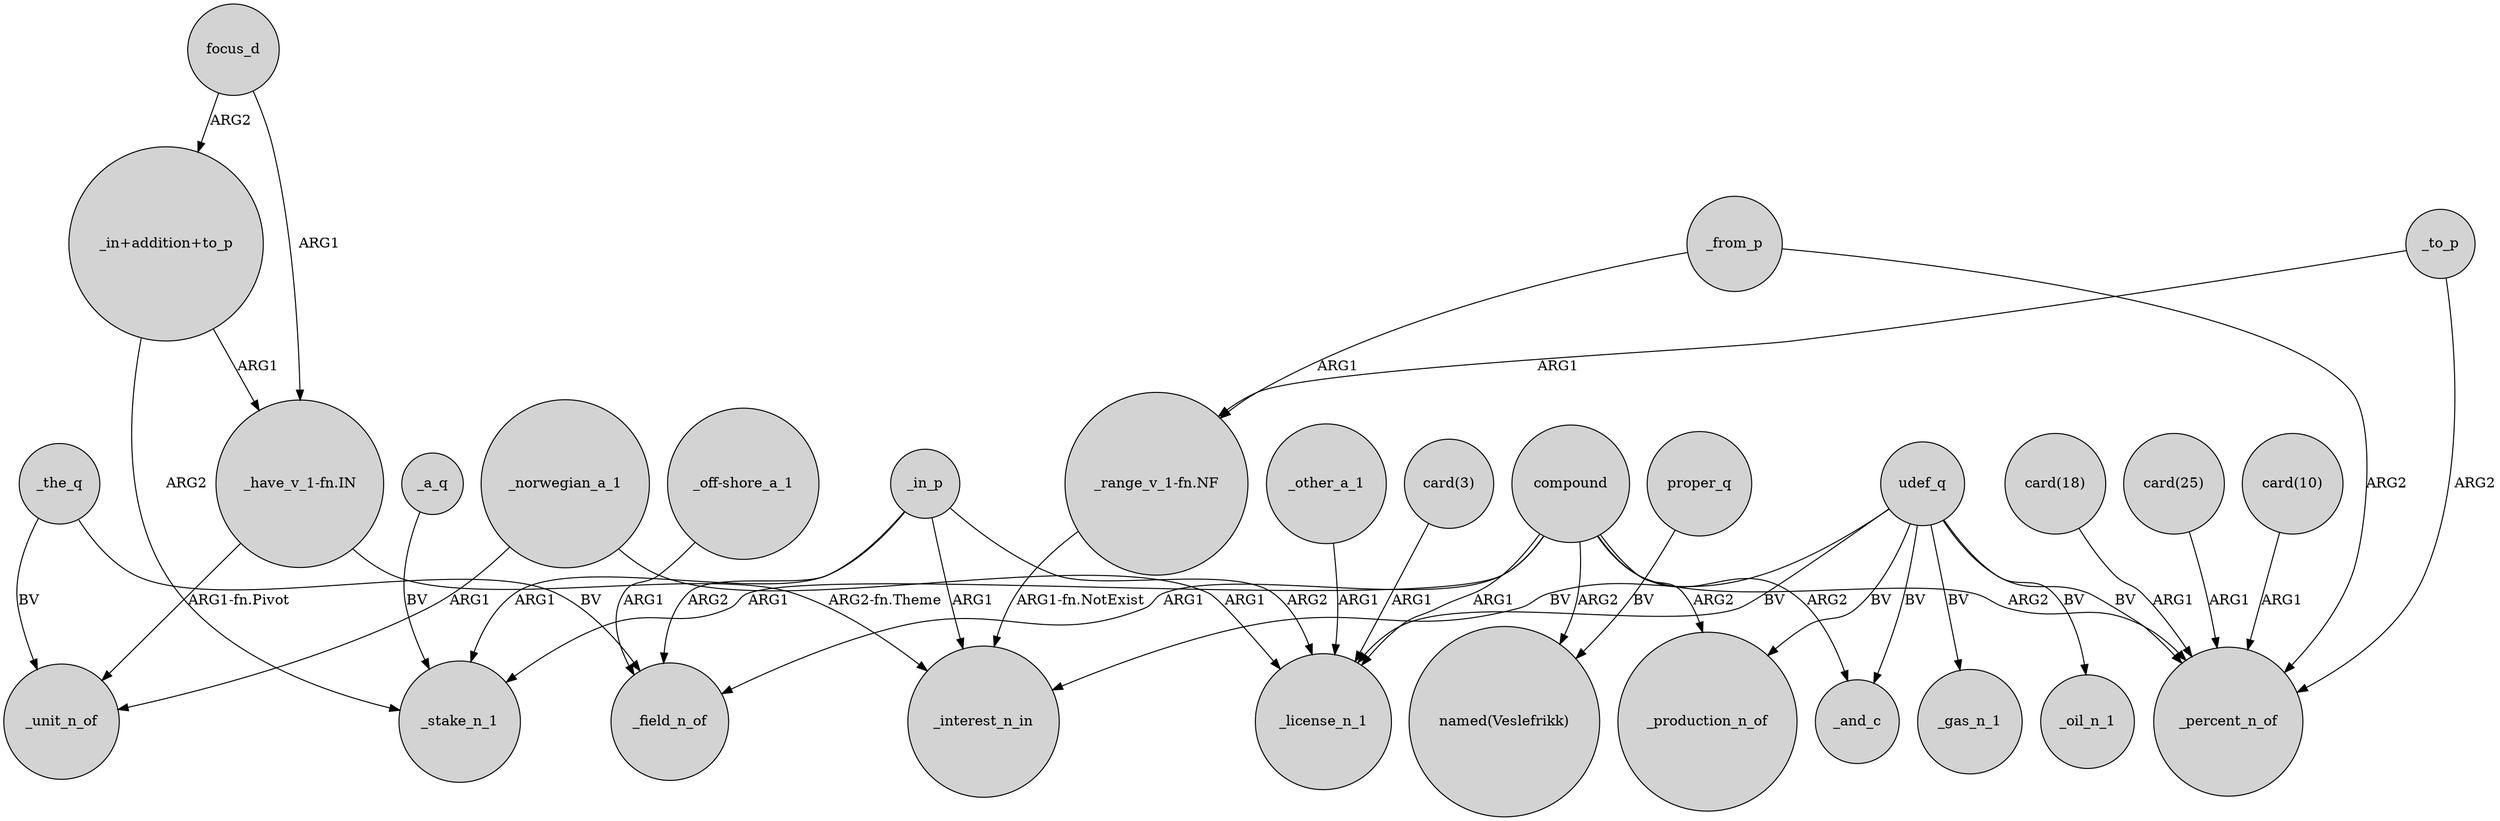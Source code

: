 digraph {
	node [shape=circle style=filled]
	focus_d -> "_have_v_1-fn.IN" [label=ARG1]
	udef_q -> _production_n_of [label=BV]
	_a_q -> _stake_n_1 [label=BV]
	"card(3)" -> _license_n_1 [label=ARG1]
	"_range_v_1-fn.NF" -> _interest_n_in [label="ARG1-fn.NotExist"]
	"card(18)" -> _percent_n_of [label=ARG1]
	"card(25)" -> _percent_n_of [label=ARG1]
	"_in+addition+to_p" -> "_have_v_1-fn.IN" [label=ARG1]
	compound -> _production_n_of [label=ARG2]
	_to_p -> "_range_v_1-fn.NF" [label=ARG1]
	"_have_v_1-fn.IN" -> _unit_n_of [label="ARG1-fn.Pivot"]
	udef_q -> _interest_n_in [label=BV]
	compound -> _percent_n_of [label=ARG2]
	_norwegian_a_1 -> _unit_n_of [label=ARG1]
	"_off-shore_a_1" -> _field_n_of [label=ARG1]
	_in_p -> _stake_n_1 [label=ARG1]
	"card(10)" -> _percent_n_of [label=ARG1]
	compound -> _and_c [label=ARG2]
	compound -> _field_n_of [label=ARG1]
	proper_q -> "named(Veslefrikk)" [label=BV]
	_the_q -> _field_n_of [label=BV]
	_norwegian_a_1 -> _license_n_1 [label=ARG1]
	_other_a_1 -> _license_n_1 [label=ARG1]
	udef_q -> _gas_n_1 [label=BV]
	compound -> _stake_n_1 [label=ARG1]
	"_in+addition+to_p" -> _stake_n_1 [label=ARG2]
	"_have_v_1-fn.IN" -> _interest_n_in [label="ARG2-fn.Theme"]
	udef_q -> _oil_n_1 [label=BV]
	focus_d -> "_in+addition+to_p" [label=ARG2]
	_to_p -> _percent_n_of [label=ARG2]
	compound -> _license_n_1 [label=ARG1]
	udef_q -> _license_n_1 [label=BV]
	_from_p -> _percent_n_of [label=ARG2]
	udef_q -> _percent_n_of [label=BV]
	_from_p -> "_range_v_1-fn.NF" [label=ARG1]
	_in_p -> _license_n_1 [label=ARG2]
	_the_q -> _unit_n_of [label=BV]
	udef_q -> _and_c [label=BV]
	_in_p -> _field_n_of [label=ARG2]
	compound -> "named(Veslefrikk)" [label=ARG2]
	_in_p -> _interest_n_in [label=ARG1]
}
